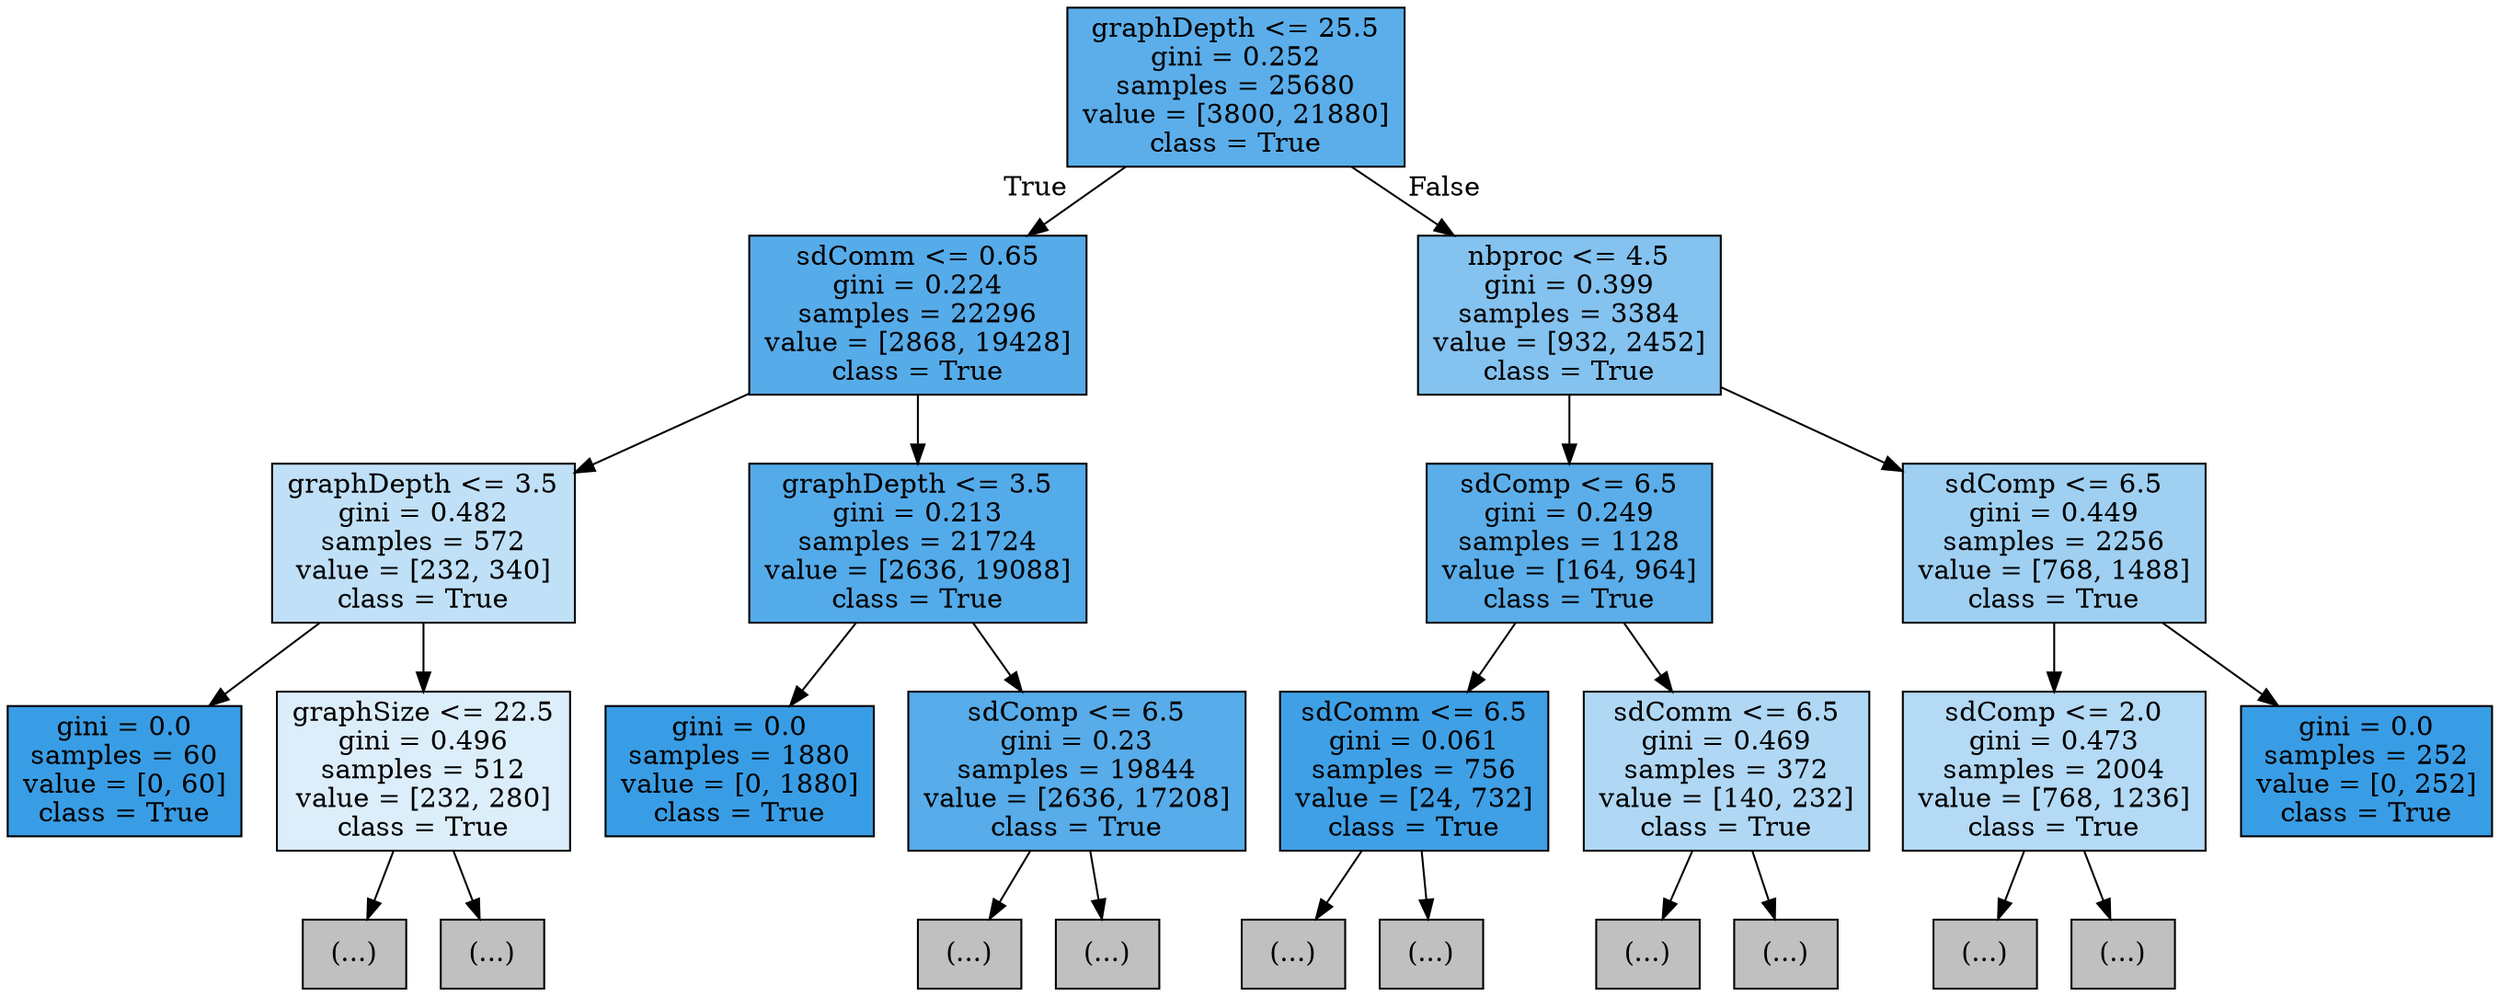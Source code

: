 digraph Tree {
node [shape=box, style="filled", color="black"] ;
0 [label="graphDepth <= 25.5\ngini = 0.252\nsamples = 25680\nvalue = [3800, 21880]\nclass = True", fillcolor="#5baeea"] ;
1 [label="sdComm <= 0.65\ngini = 0.224\nsamples = 22296\nvalue = [2868, 19428]\nclass = True", fillcolor="#56abe9"] ;
0 -> 1 [labeldistance=2.5, labelangle=45, headlabel="True"] ;
2 [label="graphDepth <= 3.5\ngini = 0.482\nsamples = 572\nvalue = [232, 340]\nclass = True", fillcolor="#c0e0f7"] ;
1 -> 2 ;
3 [label="gini = 0.0\nsamples = 60\nvalue = [0, 60]\nclass = True", fillcolor="#399de5"] ;
2 -> 3 ;
4 [label="graphSize <= 22.5\ngini = 0.496\nsamples = 512\nvalue = [232, 280]\nclass = True", fillcolor="#ddeefb"] ;
2 -> 4 ;
5 [label="(...)", fillcolor="#C0C0C0"] ;
4 -> 5 ;
20 [label="(...)", fillcolor="#C0C0C0"] ;
4 -> 20 ;
31 [label="graphDepth <= 3.5\ngini = 0.213\nsamples = 21724\nvalue = [2636, 19088]\nclass = True", fillcolor="#54abe9"] ;
1 -> 31 ;
32 [label="gini = 0.0\nsamples = 1880\nvalue = [0, 1880]\nclass = True", fillcolor="#399de5"] ;
31 -> 32 ;
33 [label="sdComp <= 6.5\ngini = 0.23\nsamples = 19844\nvalue = [2636, 17208]\nclass = True", fillcolor="#57ace9"] ;
31 -> 33 ;
34 [label="(...)", fillcolor="#C0C0C0"] ;
33 -> 34 ;
113 [label="(...)", fillcolor="#C0C0C0"] ;
33 -> 113 ;
150 [label="nbproc <= 4.5\ngini = 0.399\nsamples = 3384\nvalue = [932, 2452]\nclass = True", fillcolor="#84c2ef"] ;
0 -> 150 [labeldistance=2.5, labelangle=-45, headlabel="False"] ;
151 [label="sdComp <= 6.5\ngini = 0.249\nsamples = 1128\nvalue = [164, 964]\nclass = True", fillcolor="#5baee9"] ;
150 -> 151 ;
152 [label="sdComm <= 6.5\ngini = 0.061\nsamples = 756\nvalue = [24, 732]\nclass = True", fillcolor="#3fa0e6"] ;
151 -> 152 ;
153 [label="(...)", fillcolor="#C0C0C0"] ;
152 -> 153 ;
154 [label="(...)", fillcolor="#C0C0C0"] ;
152 -> 154 ;
157 [label="sdComm <= 6.5\ngini = 0.469\nsamples = 372\nvalue = [140, 232]\nclass = True", fillcolor="#b0d8f5"] ;
151 -> 157 ;
158 [label="(...)", fillcolor="#C0C0C0"] ;
157 -> 158 ;
161 [label="(...)", fillcolor="#C0C0C0"] ;
157 -> 161 ;
162 [label="sdComp <= 6.5\ngini = 0.449\nsamples = 2256\nvalue = [768, 1488]\nclass = True", fillcolor="#9fd0f2"] ;
150 -> 162 ;
163 [label="sdComp <= 2.0\ngini = 0.473\nsamples = 2004\nvalue = [768, 1236]\nclass = True", fillcolor="#b4daf5"] ;
162 -> 163 ;
164 [label="(...)", fillcolor="#C0C0C0"] ;
163 -> 164 ;
169 [label="(...)", fillcolor="#C0C0C0"] ;
163 -> 169 ;
174 [label="gini = 0.0\nsamples = 252\nvalue = [0, 252]\nclass = True", fillcolor="#399de5"] ;
162 -> 174 ;
}